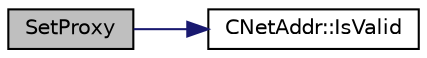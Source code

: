 digraph "SetProxy"
{
  edge [fontname="Helvetica",fontsize="10",labelfontname="Helvetica",labelfontsize="10"];
  node [fontname="Helvetica",fontsize="10",shape=record];
  rankdir="LR";
  Node627 [label="SetProxy",height=0.2,width=0.4,color="black", fillcolor="grey75", style="filled", fontcolor="black"];
  Node627 -> Node628 [color="midnightblue",fontsize="10",style="solid",fontname="Helvetica"];
  Node628 [label="CNetAddr::IsValid",height=0.2,width=0.4,color="black", fillcolor="white", style="filled",URL="$d3/dc3/class_c_net_addr.html#a6fe20b8da9701ca5dc2af078e2e8ac25"];
}

